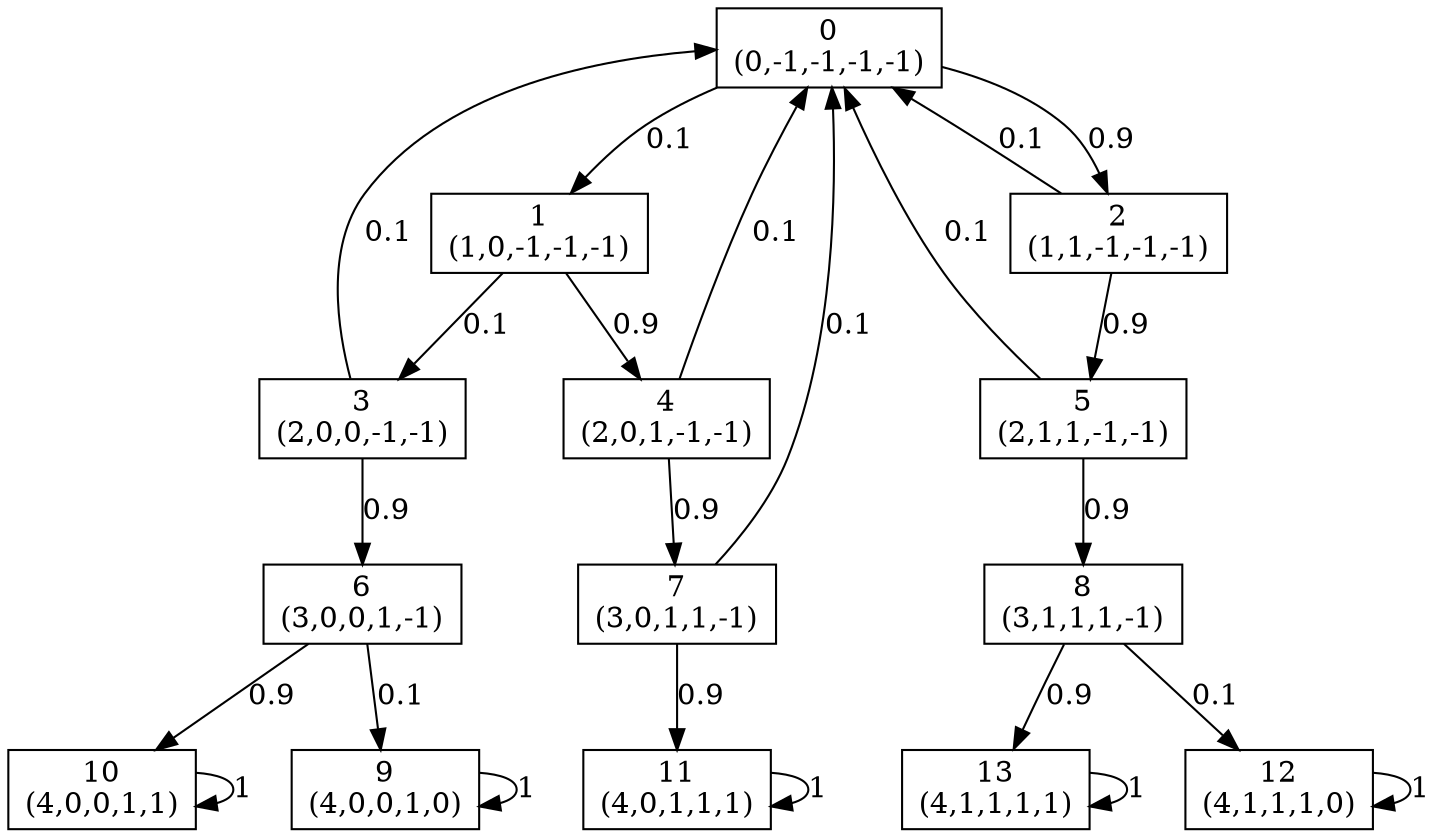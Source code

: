 digraph P {
node [shape=box];
0 -> 1 [ label="0.1" ];
0 -> 2 [ label="0.9" ];
1 -> 3 [ label="0.1" ];
1 -> 4 [ label="0.9" ];
2 -> 0 [ label="0.1" ];
2 -> 5 [ label="0.9" ];
3 -> 0 [ label="0.1" ];
3 -> 6 [ label="0.9" ];
4 -> 0 [ label="0.1" ];
4 -> 7 [ label="0.9" ];
5 -> 0 [ label="0.1" ];
5 -> 8 [ label="0.9" ];
6 -> 9 [ label="0.1" ];
6 -> 10 [ label="0.9" ];
7 -> 0 [ label="0.1" ];
7 -> 11 [ label="0.9" ];
8 -> 12 [ label="0.1" ];
8 -> 13 [ label="0.9" ];
9 -> 9 [ label="1" ];
10 -> 10 [ label="1" ];
11 -> 11 [ label="1" ];
12 -> 12 [ label="1" ];
13 -> 13 [ label="1" ];
0 [label="0\n(0,-1,-1,-1,-1)"];
1 [label="1\n(1,0,-1,-1,-1)"];
2 [label="2\n(1,1,-1,-1,-1)"];
3 [label="3\n(2,0,0,-1,-1)"];
4 [label="4\n(2,0,1,-1,-1)"];
5 [label="5\n(2,1,1,-1,-1)"];
6 [label="6\n(3,0,0,1,-1)"];
7 [label="7\n(3,0,1,1,-1)"];
8 [label="8\n(3,1,1,1,-1)"];
9 [label="9\n(4,0,0,1,0)"];
10 [label="10\n(4,0,0,1,1)"];
11 [label="11\n(4,0,1,1,1)"];
12 [label="12\n(4,1,1,1,0)"];
13 [label="13\n(4,1,1,1,1)"];
}
